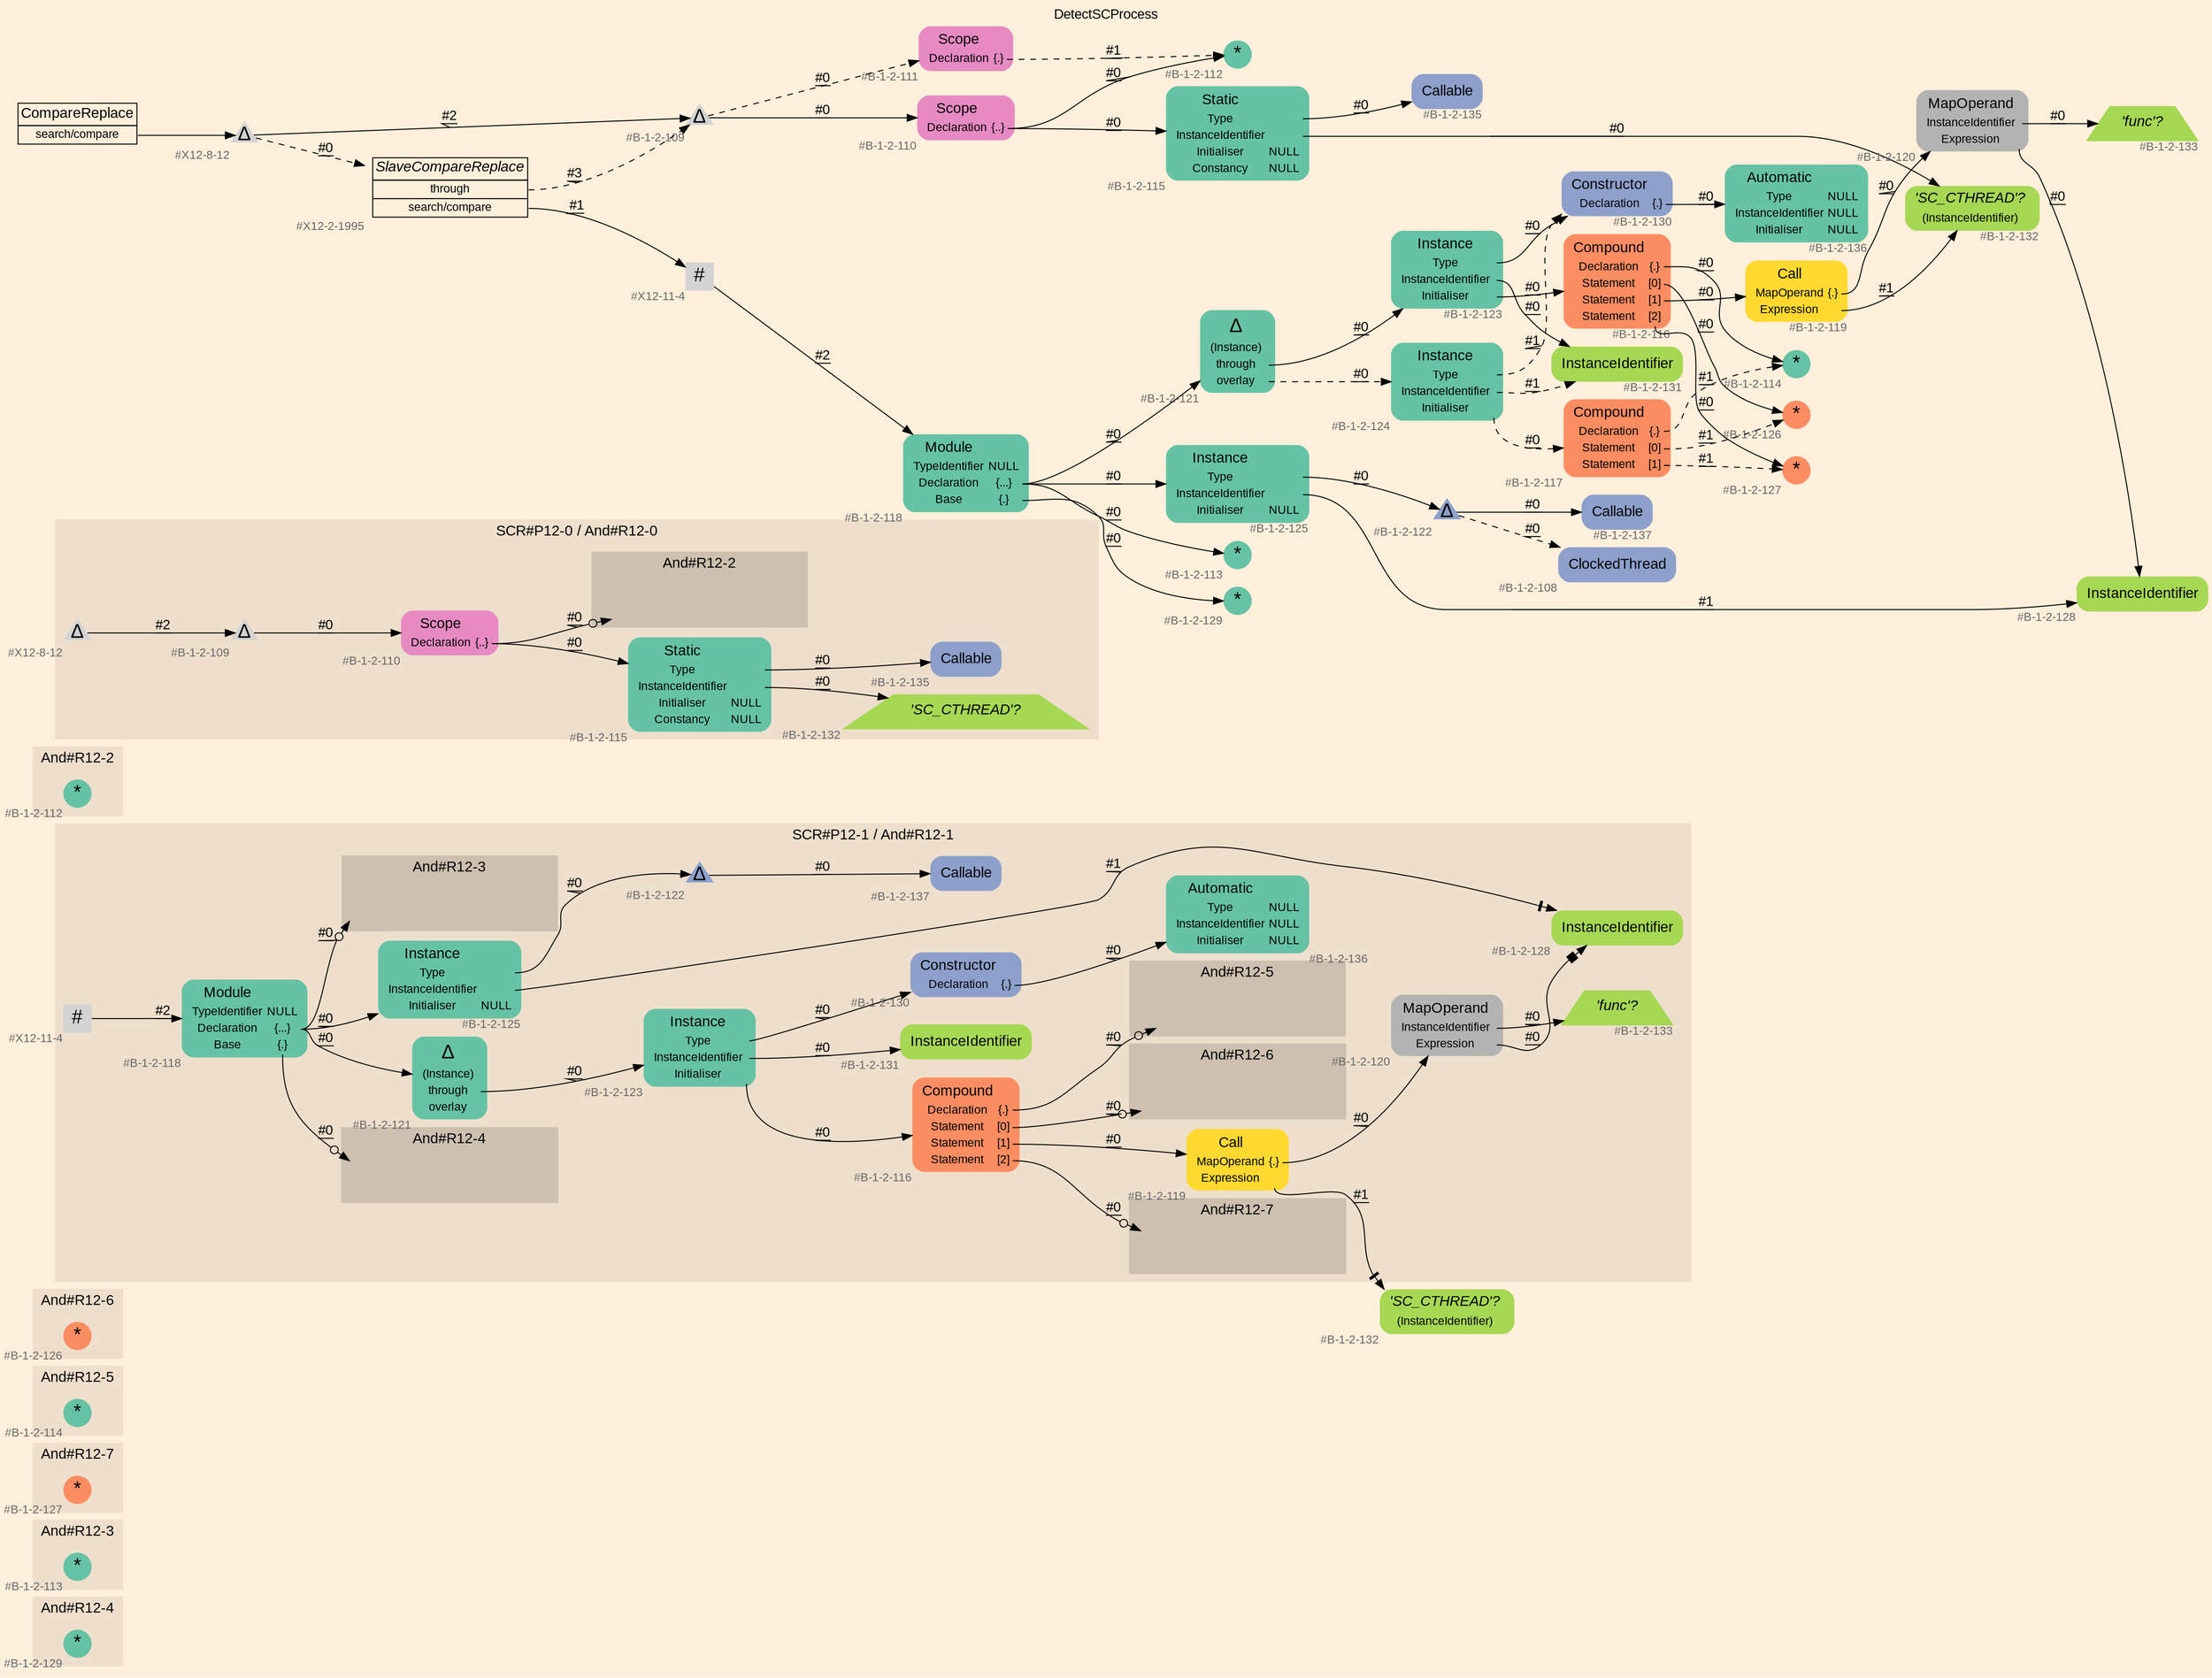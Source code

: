 digraph "DetectSCProcess" {
label = "DetectSCProcess"
labelloc = t
graph [
    rankdir = "LR"
    ranksep = 0.3
    bgcolor = antiquewhite1
    color = black
    fontcolor = black
    fontname = "Arial"
];
node [
    fontname = "Arial"
];
edge [
    fontname = "Arial"
];

// -------------------- figure And#R12-4 --------------------
// -------- region And#R12-4 ----------
subgraph "clusterAnd#R12-4" {
    label = "And#R12-4"
    style = "filled"
    color = antiquewhite2
    fontsize = "15"
    // -------- block And#R12-4/#B-1-2-129 ----------
    "And#R12-4/#B-1-2-129" [
        fillcolor = "/set28/1"
        xlabel = "#B-1-2-129"
        fontsize = "12"
        fontcolor = grey40
        shape = "circle"
        label = <<FONT COLOR="black" POINT-SIZE="20">*</FONT>>
        style = "filled"
        penwidth = 0.0
        fixedsize = true
        width = 0.4
        height = 0.4
    ];
    
}


// -------------------- figure And#R12-3 --------------------
// -------- region And#R12-3 ----------
subgraph "clusterAnd#R12-3" {
    label = "And#R12-3"
    style = "filled"
    color = antiquewhite2
    fontsize = "15"
    // -------- block And#R12-3/#B-1-2-113 ----------
    "And#R12-3/#B-1-2-113" [
        fillcolor = "/set28/1"
        xlabel = "#B-1-2-113"
        fontsize = "12"
        fontcolor = grey40
        shape = "circle"
        label = <<FONT COLOR="black" POINT-SIZE="20">*</FONT>>
        style = "filled"
        penwidth = 0.0
        fixedsize = true
        width = 0.4
        height = 0.4
    ];
    
}


// -------------------- figure And#R12-7 --------------------
// -------- region And#R12-7 ----------
subgraph "clusterAnd#R12-7" {
    label = "And#R12-7"
    style = "filled"
    color = antiquewhite2
    fontsize = "15"
    // -------- block And#R12-7/#B-1-2-127 ----------
    "And#R12-7/#B-1-2-127" [
        fillcolor = "/set28/2"
        xlabel = "#B-1-2-127"
        fontsize = "12"
        fontcolor = grey40
        shape = "circle"
        label = <<FONT COLOR="black" POINT-SIZE="20">*</FONT>>
        style = "filled"
        penwidth = 0.0
        fixedsize = true
        width = 0.4
        height = 0.4
    ];
    
}


// -------------------- figure And#R12-5 --------------------
// -------- region And#R12-5 ----------
subgraph "clusterAnd#R12-5" {
    label = "And#R12-5"
    style = "filled"
    color = antiquewhite2
    fontsize = "15"
    // -------- block And#R12-5/#B-1-2-114 ----------
    "And#R12-5/#B-1-2-114" [
        fillcolor = "/set28/1"
        xlabel = "#B-1-2-114"
        fontsize = "12"
        fontcolor = grey40
        shape = "circle"
        label = <<FONT COLOR="black" POINT-SIZE="20">*</FONT>>
        style = "filled"
        penwidth = 0.0
        fixedsize = true
        width = 0.4
        height = 0.4
    ];
    
}


// -------------------- figure And#R12-6 --------------------
// -------- region And#R12-6 ----------
subgraph "clusterAnd#R12-6" {
    label = "And#R12-6"
    style = "filled"
    color = antiquewhite2
    fontsize = "15"
    // -------- block And#R12-6/#B-1-2-126 ----------
    "And#R12-6/#B-1-2-126" [
        fillcolor = "/set28/2"
        xlabel = "#B-1-2-126"
        fontsize = "12"
        fontcolor = grey40
        shape = "circle"
        label = <<FONT COLOR="black" POINT-SIZE="20">*</FONT>>
        style = "filled"
        penwidth = 0.0
        fixedsize = true
        width = 0.4
        height = 0.4
    ];
    
}


// -------------------- figure And#R12-1 --------------------
// -------- region And#R12-1 ----------
subgraph "clusterAnd#R12-1" {
    label = "SCR#P12-1 / And#R12-1"
    style = "filled"
    color = antiquewhite2
    fontsize = "15"
    // -------- block And#R12-1/#B-1-2-121 ----------
    "And#R12-1/#B-1-2-121" [
        fillcolor = "/set28/1"
        xlabel = "#B-1-2-121"
        fontsize = "12"
        fontcolor = grey40
        shape = "plaintext"
        label = <<TABLE BORDER="0" CELLBORDER="0" CELLSPACING="0">
         <TR><TD><FONT COLOR="black" POINT-SIZE="20">Δ</FONT></TD></TR>
         <TR><TD><FONT COLOR="black" POINT-SIZE="12">(Instance)</FONT></TD><TD PORT="port0"></TD></TR>
         <TR><TD><FONT COLOR="black" POINT-SIZE="12">through</FONT></TD><TD PORT="port1"></TD></TR>
         <TR><TD><FONT COLOR="black" POINT-SIZE="12">overlay</FONT></TD><TD PORT="port2"></TD></TR>
        </TABLE>>
        style = "rounded,filled"
    ];
    
    // -------- block And#R12-1/#B-1-2-123 ----------
    "And#R12-1/#B-1-2-123" [
        fillcolor = "/set28/1"
        xlabel = "#B-1-2-123"
        fontsize = "12"
        fontcolor = grey40
        shape = "plaintext"
        label = <<TABLE BORDER="0" CELLBORDER="0" CELLSPACING="0">
         <TR><TD><FONT COLOR="black" POINT-SIZE="15">Instance</FONT></TD></TR>
         <TR><TD><FONT COLOR="black" POINT-SIZE="12">Type</FONT></TD><TD PORT="port0"></TD></TR>
         <TR><TD><FONT COLOR="black" POINT-SIZE="12">InstanceIdentifier</FONT></TD><TD PORT="port1"></TD></TR>
         <TR><TD><FONT COLOR="black" POINT-SIZE="12">Initialiser</FONT></TD><TD PORT="port2"></TD></TR>
        </TABLE>>
        style = "rounded,filled"
    ];
    
    // -------- block And#R12-1/#B-1-2-116 ----------
    "And#R12-1/#B-1-2-116" [
        fillcolor = "/set28/2"
        xlabel = "#B-1-2-116"
        fontsize = "12"
        fontcolor = grey40
        shape = "plaintext"
        label = <<TABLE BORDER="0" CELLBORDER="0" CELLSPACING="0">
         <TR><TD><FONT COLOR="black" POINT-SIZE="15">Compound</FONT></TD></TR>
         <TR><TD><FONT COLOR="black" POINT-SIZE="12">Declaration</FONT></TD><TD PORT="port0"><FONT COLOR="black" POINT-SIZE="12">{.}</FONT></TD></TR>
         <TR><TD><FONT COLOR="black" POINT-SIZE="12">Statement</FONT></TD><TD PORT="port1"><FONT COLOR="black" POINT-SIZE="12">[0]</FONT></TD></TR>
         <TR><TD><FONT COLOR="black" POINT-SIZE="12">Statement</FONT></TD><TD PORT="port2"><FONT COLOR="black" POINT-SIZE="12">[1]</FONT></TD></TR>
         <TR><TD><FONT COLOR="black" POINT-SIZE="12">Statement</FONT></TD><TD PORT="port3"><FONT COLOR="black" POINT-SIZE="12">[2]</FONT></TD></TR>
        </TABLE>>
        style = "rounded,filled"
    ];
    
    // -------- block And#R12-1/#B-1-2-130 ----------
    "And#R12-1/#B-1-2-130" [
        fillcolor = "/set28/3"
        xlabel = "#B-1-2-130"
        fontsize = "12"
        fontcolor = grey40
        shape = "plaintext"
        label = <<TABLE BORDER="0" CELLBORDER="0" CELLSPACING="0">
         <TR><TD><FONT COLOR="black" POINT-SIZE="15">Constructor</FONT></TD></TR>
         <TR><TD><FONT COLOR="black" POINT-SIZE="12">Declaration</FONT></TD><TD PORT="port0"><FONT COLOR="black" POINT-SIZE="12">{.}</FONT></TD></TR>
        </TABLE>>
        style = "rounded,filled"
    ];
    
    // -------- block And#R12-1/#B-1-2-131 ----------
    "And#R12-1/#B-1-2-131" [
        fillcolor = "/set28/5"
        xlabel = "#B-1-2-131"
        fontsize = "12"
        fontcolor = grey40
        shape = "plaintext"
        label = <<TABLE BORDER="0" CELLBORDER="0" CELLSPACING="0">
         <TR><TD><FONT COLOR="black" POINT-SIZE="15">InstanceIdentifier</FONT></TD></TR>
        </TABLE>>
        style = "rounded,filled"
    ];
    
    // -------- block And#R12-1/#B-1-2-133 ----------
    "And#R12-1/#B-1-2-133" [
        fillcolor = "/set28/5"
        xlabel = "#B-1-2-133"
        fontsize = "12"
        fontcolor = grey40
        shape = "trapezium"
        label = <<FONT COLOR="black" POINT-SIZE="15"><I>'func'?</I></FONT>>
        style = "filled"
        penwidth = 0.0
    ];
    
    // -------- block And#R12-1/#B-1-2-119 ----------
    "And#R12-1/#B-1-2-119" [
        fillcolor = "/set28/6"
        xlabel = "#B-1-2-119"
        fontsize = "12"
        fontcolor = grey40
        shape = "plaintext"
        label = <<TABLE BORDER="0" CELLBORDER="0" CELLSPACING="0">
         <TR><TD><FONT COLOR="black" POINT-SIZE="15">Call</FONT></TD></TR>
         <TR><TD><FONT COLOR="black" POINT-SIZE="12">MapOperand</FONT></TD><TD PORT="port0"><FONT COLOR="black" POINT-SIZE="12">{.}</FONT></TD></TR>
         <TR><TD><FONT COLOR="black" POINT-SIZE="12">Expression</FONT></TD><TD PORT="port1"></TD></TR>
        </TABLE>>
        style = "rounded,filled"
    ];
    
    // -------- block And#R12-1/#B-1-2-137 ----------
    "And#R12-1/#B-1-2-137" [
        fillcolor = "/set28/3"
        xlabel = "#B-1-2-137"
        fontsize = "12"
        fontcolor = grey40
        shape = "plaintext"
        label = <<TABLE BORDER="0" CELLBORDER="0" CELLSPACING="0">
         <TR><TD><FONT COLOR="black" POINT-SIZE="15">Callable</FONT></TD></TR>
        </TABLE>>
        style = "rounded,filled"
    ];
    
    // -------- block And#R12-1/#B-1-2-125 ----------
    "And#R12-1/#B-1-2-125" [
        fillcolor = "/set28/1"
        xlabel = "#B-1-2-125"
        fontsize = "12"
        fontcolor = grey40
        shape = "plaintext"
        label = <<TABLE BORDER="0" CELLBORDER="0" CELLSPACING="0">
         <TR><TD><FONT COLOR="black" POINT-SIZE="15">Instance</FONT></TD></TR>
         <TR><TD><FONT COLOR="black" POINT-SIZE="12">Type</FONT></TD><TD PORT="port0"></TD></TR>
         <TR><TD><FONT COLOR="black" POINT-SIZE="12">InstanceIdentifier</FONT></TD><TD PORT="port1"></TD></TR>
         <TR><TD><FONT COLOR="black" POINT-SIZE="12">Initialiser</FONT></TD><TD PORT="port2"><FONT COLOR="black" POINT-SIZE="12">NULL</FONT></TD></TR>
        </TABLE>>
        style = "rounded,filled"
    ];
    
    // -------- block And#R12-1/#X12-11-4 ----------
    "And#R12-1/#X12-11-4" [
        xlabel = "#X12-11-4"
        fontsize = "12"
        fontcolor = grey40
        shape = "square"
        label = <<FONT COLOR="black" POINT-SIZE="20">#</FONT>>
        style = "filled"
        penwidth = 0.0
        fixedsize = true
        width = 0.4
        height = 0.4
    ];
    
    // -------- block And#R12-1/#B-1-2-128 ----------
    "And#R12-1/#B-1-2-128" [
        fillcolor = "/set28/5"
        xlabel = "#B-1-2-128"
        fontsize = "12"
        fontcolor = grey40
        shape = "plaintext"
        label = <<TABLE BORDER="0" CELLBORDER="0" CELLSPACING="0">
         <TR><TD><FONT COLOR="black" POINT-SIZE="15">InstanceIdentifier</FONT></TD></TR>
        </TABLE>>
        style = "rounded,filled"
    ];
    
    // -------- block And#R12-1/#B-1-2-118 ----------
    "And#R12-1/#B-1-2-118" [
        fillcolor = "/set28/1"
        xlabel = "#B-1-2-118"
        fontsize = "12"
        fontcolor = grey40
        shape = "plaintext"
        label = <<TABLE BORDER="0" CELLBORDER="0" CELLSPACING="0">
         <TR><TD><FONT COLOR="black" POINT-SIZE="15">Module</FONT></TD></TR>
         <TR><TD><FONT COLOR="black" POINT-SIZE="12">TypeIdentifier</FONT></TD><TD PORT="port0"><FONT COLOR="black" POINT-SIZE="12">NULL</FONT></TD></TR>
         <TR><TD><FONT COLOR="black" POINT-SIZE="12">Declaration</FONT></TD><TD PORT="port1"><FONT COLOR="black" POINT-SIZE="12">{...}</FONT></TD></TR>
         <TR><TD><FONT COLOR="black" POINT-SIZE="12">Base</FONT></TD><TD PORT="port2"><FONT COLOR="black" POINT-SIZE="12">{.}</FONT></TD></TR>
        </TABLE>>
        style = "rounded,filled"
    ];
    
    // -------- block And#R12-1/#B-1-2-122 ----------
    "And#R12-1/#B-1-2-122" [
        fillcolor = "/set28/3"
        xlabel = "#B-1-2-122"
        fontsize = "12"
        fontcolor = grey40
        shape = "triangle"
        label = <<FONT COLOR="black" POINT-SIZE="20">Δ</FONT>>
        style = "filled"
        penwidth = 0.0
        fixedsize = true
        width = 0.4
        height = 0.4
    ];
    
    // -------- block And#R12-1/#B-1-2-120 ----------
    "And#R12-1/#B-1-2-120" [
        fillcolor = "/set28/8"
        xlabel = "#B-1-2-120"
        fontsize = "12"
        fontcolor = grey40
        shape = "plaintext"
        label = <<TABLE BORDER="0" CELLBORDER="0" CELLSPACING="0">
         <TR><TD><FONT COLOR="black" POINT-SIZE="15">MapOperand</FONT></TD></TR>
         <TR><TD><FONT COLOR="black" POINT-SIZE="12">InstanceIdentifier</FONT></TD><TD PORT="port0"></TD></TR>
         <TR><TD><FONT COLOR="black" POINT-SIZE="12">Expression</FONT></TD><TD PORT="port1"></TD></TR>
        </TABLE>>
        style = "rounded,filled"
    ];
    
    // -------- block And#R12-1/#B-1-2-136 ----------
    "And#R12-1/#B-1-2-136" [
        fillcolor = "/set28/1"
        xlabel = "#B-1-2-136"
        fontsize = "12"
        fontcolor = grey40
        shape = "plaintext"
        label = <<TABLE BORDER="0" CELLBORDER="0" CELLSPACING="0">
         <TR><TD><FONT COLOR="black" POINT-SIZE="15">Automatic</FONT></TD></TR>
         <TR><TD><FONT COLOR="black" POINT-SIZE="12">Type</FONT></TD><TD PORT="port0"><FONT COLOR="black" POINT-SIZE="12">NULL</FONT></TD></TR>
         <TR><TD><FONT COLOR="black" POINT-SIZE="12">InstanceIdentifier</FONT></TD><TD PORT="port1"><FONT COLOR="black" POINT-SIZE="12">NULL</FONT></TD></TR>
         <TR><TD><FONT COLOR="black" POINT-SIZE="12">Initialiser</FONT></TD><TD PORT="port2"><FONT COLOR="black" POINT-SIZE="12">NULL</FONT></TD></TR>
        </TABLE>>
        style = "rounded,filled"
    ];
    
    // -------- region And#R12-1/And#R12-3 ----------
    subgraph "clusterAnd#R12-1/And#R12-3" {
        label = "And#R12-3"
        style = "filled"
        color = antiquewhite3
        fontsize = "15"
        // -------- block And#R12-1/And#R12-3/#B-1-2-113 ----------
        "And#R12-1/And#R12-3/#B-1-2-113" [
            fillcolor = "/set28/1"
            xlabel = "#B-1-2-113"
            fontsize = "12"
            fontcolor = grey40
            shape = "none"
            style = "invisible"
        ];
        
    }
    
    // -------- region And#R12-1/And#R12-4 ----------
    subgraph "clusterAnd#R12-1/And#R12-4" {
        label = "And#R12-4"
        style = "filled"
        color = antiquewhite3
        fontsize = "15"
        // -------- block And#R12-1/And#R12-4/#B-1-2-129 ----------
        "And#R12-1/And#R12-4/#B-1-2-129" [
            fillcolor = "/set28/1"
            xlabel = "#B-1-2-129"
            fontsize = "12"
            fontcolor = grey40
            shape = "none"
            style = "invisible"
        ];
        
    }
    
    // -------- region And#R12-1/And#R12-5 ----------
    subgraph "clusterAnd#R12-1/And#R12-5" {
        label = "And#R12-5"
        style = "filled"
        color = antiquewhite3
        fontsize = "15"
        // -------- block And#R12-1/And#R12-5/#B-1-2-114 ----------
        "And#R12-1/And#R12-5/#B-1-2-114" [
            fillcolor = "/set28/1"
            xlabel = "#B-1-2-114"
            fontsize = "12"
            fontcolor = grey40
            shape = "none"
            style = "invisible"
        ];
        
    }
    
    // -------- region And#R12-1/And#R12-6 ----------
    subgraph "clusterAnd#R12-1/And#R12-6" {
        label = "And#R12-6"
        style = "filled"
        color = antiquewhite3
        fontsize = "15"
        // -------- block And#R12-1/And#R12-6/#B-1-2-126 ----------
        "And#R12-1/And#R12-6/#B-1-2-126" [
            fillcolor = "/set28/2"
            xlabel = "#B-1-2-126"
            fontsize = "12"
            fontcolor = grey40
            shape = "none"
            style = "invisible"
        ];
        
    }
    
    // -------- region And#R12-1/And#R12-7 ----------
    subgraph "clusterAnd#R12-1/And#R12-7" {
        label = "And#R12-7"
        style = "filled"
        color = antiquewhite3
        fontsize = "15"
        // -------- block And#R12-1/And#R12-7/#B-1-2-127 ----------
        "And#R12-1/And#R12-7/#B-1-2-127" [
            fillcolor = "/set28/2"
            xlabel = "#B-1-2-127"
            fontsize = "12"
            fontcolor = grey40
            shape = "none"
            style = "invisible"
        ];
        
    }
    
}

// -------- block And#R12-1/#B-1-2-132 ----------
"And#R12-1/#B-1-2-132" [
    fillcolor = "/set28/5"
    xlabel = "#B-1-2-132"
    fontsize = "12"
    fontcolor = grey40
    shape = "plaintext"
    label = <<TABLE BORDER="0" CELLBORDER="0" CELLSPACING="0">
     <TR><TD><FONT COLOR="black" POINT-SIZE="15"><I>'SC_CTHREAD'?</I></FONT></TD></TR>
     <TR><TD><FONT COLOR="black" POINT-SIZE="12">(InstanceIdentifier)</FONT></TD><TD PORT="port0"></TD></TR>
    </TABLE>>
    style = "rounded,filled"
];

"And#R12-1/#B-1-2-121":port1 -> "And#R12-1/#B-1-2-123" [
    label = "#0"
    decorate = true
    color = black
    fontcolor = black
];

"And#R12-1/#B-1-2-123":port0 -> "And#R12-1/#B-1-2-130" [
    label = "#0"
    decorate = true
    color = black
    fontcolor = black
];

"And#R12-1/#B-1-2-123":port1 -> "And#R12-1/#B-1-2-131" [
    label = "#0"
    decorate = true
    color = black
    fontcolor = black
];

"And#R12-1/#B-1-2-123":port2 -> "And#R12-1/#B-1-2-116" [
    label = "#0"
    decorate = true
    color = black
    fontcolor = black
];

"And#R12-1/#B-1-2-116":port0 -> "And#R12-1/And#R12-5/#B-1-2-114" [
    arrowhead="normalnoneodot"
    label = "#0"
    decorate = true
    color = black
    fontcolor = black
];

"And#R12-1/#B-1-2-116":port1 -> "And#R12-1/And#R12-6/#B-1-2-126" [
    arrowhead="normalnoneodot"
    label = "#0"
    decorate = true
    color = black
    fontcolor = black
];

"And#R12-1/#B-1-2-116":port2 -> "And#R12-1/#B-1-2-119" [
    label = "#0"
    decorate = true
    color = black
    fontcolor = black
];

"And#R12-1/#B-1-2-116":port3 -> "And#R12-1/And#R12-7/#B-1-2-127" [
    arrowhead="normalnoneodot"
    label = "#0"
    decorate = true
    color = black
    fontcolor = black
];

"And#R12-1/#B-1-2-130":port0 -> "And#R12-1/#B-1-2-136" [
    label = "#0"
    decorate = true
    color = black
    fontcolor = black
];

"And#R12-1/#B-1-2-119":port0 -> "And#R12-1/#B-1-2-120" [
    label = "#0"
    decorate = true
    color = black
    fontcolor = black
];

"And#R12-1/#B-1-2-119":port1 -> "And#R12-1/#B-1-2-132" [
    arrowhead="normalnonetee"
    label = "#1"
    decorate = true
    color = black
    fontcolor = black
];

"And#R12-1/#B-1-2-125":port0 -> "And#R12-1/#B-1-2-122" [
    label = "#0"
    decorate = true
    color = black
    fontcolor = black
];

"And#R12-1/#B-1-2-125":port1 -> "And#R12-1/#B-1-2-128" [
    arrowhead="normalnonetee"
    label = "#1"
    decorate = true
    color = black
    fontcolor = black
];

"And#R12-1/#X12-11-4" -> "And#R12-1/#B-1-2-118" [
    label = "#2"
    decorate = true
    color = black
    fontcolor = black
];

"And#R12-1/#B-1-2-118":port1 -> "And#R12-1/#B-1-2-121" [
    label = "#0"
    decorate = true
    color = black
    fontcolor = black
];

"And#R12-1/#B-1-2-118":port1 -> "And#R12-1/#B-1-2-125" [
    label = "#0"
    decorate = true
    color = black
    fontcolor = black
];

"And#R12-1/#B-1-2-118":port1 -> "And#R12-1/And#R12-3/#B-1-2-113" [
    arrowhead="normalnoneodot"
    label = "#0"
    decorate = true
    color = black
    fontcolor = black
];

"And#R12-1/#B-1-2-118":port2 -> "And#R12-1/And#R12-4/#B-1-2-129" [
    arrowhead="normalnoneodot"
    label = "#0"
    decorate = true
    color = black
    fontcolor = black
];

"And#R12-1/#B-1-2-122" -> "And#R12-1/#B-1-2-137" [
    label = "#0"
    decorate = true
    color = black
    fontcolor = black
];

"And#R12-1/#B-1-2-120":port0 -> "And#R12-1/#B-1-2-133" [
    label = "#0"
    decorate = true
    color = black
    fontcolor = black
];

"And#R12-1/#B-1-2-120":port1 -> "And#R12-1/#B-1-2-128" [
    arrowhead="normalnonebox"
    label = "#0"
    decorate = true
    color = black
    fontcolor = black
];


// -------------------- figure And#R12-2 --------------------
// -------- region And#R12-2 ----------
subgraph "clusterAnd#R12-2" {
    label = "And#R12-2"
    style = "filled"
    color = antiquewhite2
    fontsize = "15"
    // -------- block And#R12-2/#B-1-2-112 ----------
    "And#R12-2/#B-1-2-112" [
        fillcolor = "/set28/1"
        xlabel = "#B-1-2-112"
        fontsize = "12"
        fontcolor = grey40
        shape = "circle"
        label = <<FONT COLOR="black" POINT-SIZE="20">*</FONT>>
        style = "filled"
        penwidth = 0.0
        fixedsize = true
        width = 0.4
        height = 0.4
    ];
    
}


// -------------------- figure And#R12-0 --------------------
// -------- region And#R12-0 ----------
subgraph "clusterAnd#R12-0" {
    label = "SCR#P12-0 / And#R12-0"
    style = "filled"
    color = antiquewhite2
    fontsize = "15"
    // -------- block And#R12-0/#B-1-2-109 ----------
    "And#R12-0/#B-1-2-109" [
        xlabel = "#B-1-2-109"
        fontsize = "12"
        fontcolor = grey40
        shape = "triangle"
        label = <<FONT COLOR="black" POINT-SIZE="20">Δ</FONT>>
        style = "filled"
        penwidth = 0.0
        fixedsize = true
        width = 0.4
        height = 0.4
    ];
    
    // -------- block And#R12-0/#B-1-2-132 ----------
    "And#R12-0/#B-1-2-132" [
        fillcolor = "/set28/5"
        xlabel = "#B-1-2-132"
        fontsize = "12"
        fontcolor = grey40
        shape = "trapezium"
        label = <<FONT COLOR="black" POINT-SIZE="15"><I>'SC_CTHREAD'?</I></FONT>>
        style = "filled"
        penwidth = 0.0
    ];
    
    // -------- block And#R12-0/#B-1-2-115 ----------
    "And#R12-0/#B-1-2-115" [
        fillcolor = "/set28/1"
        xlabel = "#B-1-2-115"
        fontsize = "12"
        fontcolor = grey40
        shape = "plaintext"
        label = <<TABLE BORDER="0" CELLBORDER="0" CELLSPACING="0">
         <TR><TD><FONT COLOR="black" POINT-SIZE="15">Static</FONT></TD></TR>
         <TR><TD><FONT COLOR="black" POINT-SIZE="12">Type</FONT></TD><TD PORT="port0"></TD></TR>
         <TR><TD><FONT COLOR="black" POINT-SIZE="12">InstanceIdentifier</FONT></TD><TD PORT="port1"></TD></TR>
         <TR><TD><FONT COLOR="black" POINT-SIZE="12">Initialiser</FONT></TD><TD PORT="port2"><FONT COLOR="black" POINT-SIZE="12">NULL</FONT></TD></TR>
         <TR><TD><FONT COLOR="black" POINT-SIZE="12">Constancy</FONT></TD><TD PORT="port3"><FONT COLOR="black" POINT-SIZE="12">NULL</FONT></TD></TR>
        </TABLE>>
        style = "rounded,filled"
    ];
    
    // -------- block And#R12-0/#B-1-2-135 ----------
    "And#R12-0/#B-1-2-135" [
        fillcolor = "/set28/3"
        xlabel = "#B-1-2-135"
        fontsize = "12"
        fontcolor = grey40
        shape = "plaintext"
        label = <<TABLE BORDER="0" CELLBORDER="0" CELLSPACING="0">
         <TR><TD><FONT COLOR="black" POINT-SIZE="15">Callable</FONT></TD></TR>
        </TABLE>>
        style = "rounded,filled"
    ];
    
    // -------- block And#R12-0/#B-1-2-110 ----------
    "And#R12-0/#B-1-2-110" [
        fillcolor = "/set28/4"
        xlabel = "#B-1-2-110"
        fontsize = "12"
        fontcolor = grey40
        shape = "plaintext"
        label = <<TABLE BORDER="0" CELLBORDER="0" CELLSPACING="0">
         <TR><TD><FONT COLOR="black" POINT-SIZE="15">Scope</FONT></TD></TR>
         <TR><TD><FONT COLOR="black" POINT-SIZE="12">Declaration</FONT></TD><TD PORT="port0"><FONT COLOR="black" POINT-SIZE="12">{..}</FONT></TD></TR>
        </TABLE>>
        style = "rounded,filled"
    ];
    
    // -------- block And#R12-0/#X12-8-12 ----------
    "And#R12-0/#X12-8-12" [
        xlabel = "#X12-8-12"
        fontsize = "12"
        fontcolor = grey40
        shape = "triangle"
        label = <<FONT COLOR="black" POINT-SIZE="20">Δ</FONT>>
        style = "filled"
        penwidth = 0.0
        fixedsize = true
        width = 0.4
        height = 0.4
    ];
    
    // -------- region And#R12-0/And#R12-2 ----------
    subgraph "clusterAnd#R12-0/And#R12-2" {
        label = "And#R12-2"
        style = "filled"
        color = antiquewhite3
        fontsize = "15"
        // -------- block And#R12-0/And#R12-2/#B-1-2-112 ----------
        "And#R12-0/And#R12-2/#B-1-2-112" [
            fillcolor = "/set28/1"
            xlabel = "#B-1-2-112"
            fontsize = "12"
            fontcolor = grey40
            shape = "none"
            style = "invisible"
        ];
        
    }
    
}

"And#R12-0/#B-1-2-109" -> "And#R12-0/#B-1-2-110" [
    label = "#0"
    decorate = true
    color = black
    fontcolor = black
];

"And#R12-0/#B-1-2-115":port0 -> "And#R12-0/#B-1-2-135" [
    label = "#0"
    decorate = true
    color = black
    fontcolor = black
];

"And#R12-0/#B-1-2-115":port1 -> "And#R12-0/#B-1-2-132" [
    label = "#0"
    decorate = true
    color = black
    fontcolor = black
];

"And#R12-0/#B-1-2-110":port0 -> "And#R12-0/And#R12-2/#B-1-2-112" [
    arrowhead="normalnoneodot"
    label = "#0"
    decorate = true
    color = black
    fontcolor = black
];

"And#R12-0/#B-1-2-110":port0 -> "And#R12-0/#B-1-2-115" [
    label = "#0"
    decorate = true
    color = black
    fontcolor = black
];

"And#R12-0/#X12-8-12" -> "And#R12-0/#B-1-2-109" [
    label = "#2"
    decorate = true
    color = black
    fontcolor = black
];


// -------------------- transformation figure --------------------
// -------- block CR#X12-10-12 ----------
"CR#X12-10-12" [
    fillcolor = antiquewhite1
    fontsize = "12"
    fontcolor = grey40
    shape = "plaintext"
    label = <<TABLE BORDER="0" CELLBORDER="1" CELLSPACING="0">
     <TR><TD><FONT COLOR="black" POINT-SIZE="15">CompareReplace</FONT></TD></TR>
     <TR><TD PORT="port0"><FONT COLOR="black" POINT-SIZE="12">search/compare</FONT></TD></TR>
    </TABLE>>
    style = "filled"
    color = black
];

// -------- block #X12-8-12 ----------
"#X12-8-12" [
    xlabel = "#X12-8-12"
    fontsize = "12"
    fontcolor = grey40
    shape = "triangle"
    label = <<FONT COLOR="black" POINT-SIZE="20">Δ</FONT>>
    style = "filled"
    penwidth = 0.0
    fixedsize = true
    width = 0.4
    height = 0.4
];

// -------- block #B-1-2-109 ----------
"#B-1-2-109" [
    xlabel = "#B-1-2-109"
    fontsize = "12"
    fontcolor = grey40
    shape = "triangle"
    label = <<FONT COLOR="black" POINT-SIZE="20">Δ</FONT>>
    style = "filled"
    penwidth = 0.0
    fixedsize = true
    width = 0.4
    height = 0.4
];

// -------- block #B-1-2-110 ----------
"#B-1-2-110" [
    fillcolor = "/set28/4"
    xlabel = "#B-1-2-110"
    fontsize = "12"
    fontcolor = grey40
    shape = "plaintext"
    label = <<TABLE BORDER="0" CELLBORDER="0" CELLSPACING="0">
     <TR><TD><FONT COLOR="black" POINT-SIZE="15">Scope</FONT></TD></TR>
     <TR><TD><FONT COLOR="black" POINT-SIZE="12">Declaration</FONT></TD><TD PORT="port0"><FONT COLOR="black" POINT-SIZE="12">{..}</FONT></TD></TR>
    </TABLE>>
    style = "rounded,filled"
];

// -------- block #B-1-2-112 ----------
"#B-1-2-112" [
    fillcolor = "/set28/1"
    xlabel = "#B-1-2-112"
    fontsize = "12"
    fontcolor = grey40
    shape = "circle"
    label = <<FONT COLOR="black" POINT-SIZE="20">*</FONT>>
    style = "filled"
    penwidth = 0.0
    fixedsize = true
    width = 0.4
    height = 0.4
];

// -------- block #B-1-2-115 ----------
"#B-1-2-115" [
    fillcolor = "/set28/1"
    xlabel = "#B-1-2-115"
    fontsize = "12"
    fontcolor = grey40
    shape = "plaintext"
    label = <<TABLE BORDER="0" CELLBORDER="0" CELLSPACING="0">
     <TR><TD><FONT COLOR="black" POINT-SIZE="15">Static</FONT></TD></TR>
     <TR><TD><FONT COLOR="black" POINT-SIZE="12">Type</FONT></TD><TD PORT="port0"></TD></TR>
     <TR><TD><FONT COLOR="black" POINT-SIZE="12">InstanceIdentifier</FONT></TD><TD PORT="port1"></TD></TR>
     <TR><TD><FONT COLOR="black" POINT-SIZE="12">Initialiser</FONT></TD><TD PORT="port2"><FONT COLOR="black" POINT-SIZE="12">NULL</FONT></TD></TR>
     <TR><TD><FONT COLOR="black" POINT-SIZE="12">Constancy</FONT></TD><TD PORT="port3"><FONT COLOR="black" POINT-SIZE="12">NULL</FONT></TD></TR>
    </TABLE>>
    style = "rounded,filled"
];

// -------- block #B-1-2-135 ----------
"#B-1-2-135" [
    fillcolor = "/set28/3"
    xlabel = "#B-1-2-135"
    fontsize = "12"
    fontcolor = grey40
    shape = "plaintext"
    label = <<TABLE BORDER="0" CELLBORDER="0" CELLSPACING="0">
     <TR><TD><FONT COLOR="black" POINT-SIZE="15">Callable</FONT></TD></TR>
    </TABLE>>
    style = "rounded,filled"
];

// -------- block #B-1-2-132 ----------
"#B-1-2-132" [
    fillcolor = "/set28/5"
    xlabel = "#B-1-2-132"
    fontsize = "12"
    fontcolor = grey40
    shape = "plaintext"
    label = <<TABLE BORDER="0" CELLBORDER="0" CELLSPACING="0">
     <TR><TD><FONT COLOR="black" POINT-SIZE="15"><I>'SC_CTHREAD'?</I></FONT></TD></TR>
     <TR><TD><FONT COLOR="black" POINT-SIZE="12">(InstanceIdentifier)</FONT></TD><TD PORT="port0"></TD></TR>
    </TABLE>>
    style = "rounded,filled"
];

// -------- block #B-1-2-111 ----------
"#B-1-2-111" [
    fillcolor = "/set28/4"
    xlabel = "#B-1-2-111"
    fontsize = "12"
    fontcolor = grey40
    shape = "plaintext"
    label = <<TABLE BORDER="0" CELLBORDER="0" CELLSPACING="0">
     <TR><TD><FONT COLOR="black" POINT-SIZE="15">Scope</FONT></TD></TR>
     <TR><TD><FONT COLOR="black" POINT-SIZE="12">Declaration</FONT></TD><TD PORT="port0"><FONT COLOR="black" POINT-SIZE="12">{.}</FONT></TD></TR>
    </TABLE>>
    style = "rounded,filled"
];

// -------- block #X12-2-1995 ----------
"#X12-2-1995" [
    fillcolor = antiquewhite1
    xlabel = "#X12-2-1995"
    fontsize = "12"
    fontcolor = grey40
    shape = "plaintext"
    label = <<TABLE BORDER="0" CELLBORDER="1" CELLSPACING="0">
     <TR><TD><FONT COLOR="black" POINT-SIZE="15"><I>SlaveCompareReplace</I></FONT></TD></TR>
     <TR><TD PORT="port0"><FONT COLOR="black" POINT-SIZE="12">through</FONT></TD></TR>
     <TR><TD PORT="port1"><FONT COLOR="black" POINT-SIZE="12">search/compare</FONT></TD></TR>
    </TABLE>>
    style = "filled"
    color = black
];

// -------- block #X12-11-4 ----------
"#X12-11-4" [
    xlabel = "#X12-11-4"
    fontsize = "12"
    fontcolor = grey40
    shape = "square"
    label = <<FONT COLOR="black" POINT-SIZE="20">#</FONT>>
    style = "filled"
    penwidth = 0.0
    fixedsize = true
    width = 0.4
    height = 0.4
];

// -------- block #B-1-2-118 ----------
"#B-1-2-118" [
    fillcolor = "/set28/1"
    xlabel = "#B-1-2-118"
    fontsize = "12"
    fontcolor = grey40
    shape = "plaintext"
    label = <<TABLE BORDER="0" CELLBORDER="0" CELLSPACING="0">
     <TR><TD><FONT COLOR="black" POINT-SIZE="15">Module</FONT></TD></TR>
     <TR><TD><FONT COLOR="black" POINT-SIZE="12">TypeIdentifier</FONT></TD><TD PORT="port0"><FONT COLOR="black" POINT-SIZE="12">NULL</FONT></TD></TR>
     <TR><TD><FONT COLOR="black" POINT-SIZE="12">Declaration</FONT></TD><TD PORT="port1"><FONT COLOR="black" POINT-SIZE="12">{...}</FONT></TD></TR>
     <TR><TD><FONT COLOR="black" POINT-SIZE="12">Base</FONT></TD><TD PORT="port2"><FONT COLOR="black" POINT-SIZE="12">{.}</FONT></TD></TR>
    </TABLE>>
    style = "rounded,filled"
];

// -------- block #B-1-2-121 ----------
"#B-1-2-121" [
    fillcolor = "/set28/1"
    xlabel = "#B-1-2-121"
    fontsize = "12"
    fontcolor = grey40
    shape = "plaintext"
    label = <<TABLE BORDER="0" CELLBORDER="0" CELLSPACING="0">
     <TR><TD><FONT COLOR="black" POINT-SIZE="20">Δ</FONT></TD></TR>
     <TR><TD><FONT COLOR="black" POINT-SIZE="12">(Instance)</FONT></TD><TD PORT="port0"></TD></TR>
     <TR><TD><FONT COLOR="black" POINT-SIZE="12">through</FONT></TD><TD PORT="port1"></TD></TR>
     <TR><TD><FONT COLOR="black" POINT-SIZE="12">overlay</FONT></TD><TD PORT="port2"></TD></TR>
    </TABLE>>
    style = "rounded,filled"
];

// -------- block #B-1-2-123 ----------
"#B-1-2-123" [
    fillcolor = "/set28/1"
    xlabel = "#B-1-2-123"
    fontsize = "12"
    fontcolor = grey40
    shape = "plaintext"
    label = <<TABLE BORDER="0" CELLBORDER="0" CELLSPACING="0">
     <TR><TD><FONT COLOR="black" POINT-SIZE="15">Instance</FONT></TD></TR>
     <TR><TD><FONT COLOR="black" POINT-SIZE="12">Type</FONT></TD><TD PORT="port0"></TD></TR>
     <TR><TD><FONT COLOR="black" POINT-SIZE="12">InstanceIdentifier</FONT></TD><TD PORT="port1"></TD></TR>
     <TR><TD><FONT COLOR="black" POINT-SIZE="12">Initialiser</FONT></TD><TD PORT="port2"></TD></TR>
    </TABLE>>
    style = "rounded,filled"
];

// -------- block #B-1-2-130 ----------
"#B-1-2-130" [
    fillcolor = "/set28/3"
    xlabel = "#B-1-2-130"
    fontsize = "12"
    fontcolor = grey40
    shape = "plaintext"
    label = <<TABLE BORDER="0" CELLBORDER="0" CELLSPACING="0">
     <TR><TD><FONT COLOR="black" POINT-SIZE="15">Constructor</FONT></TD></TR>
     <TR><TD><FONT COLOR="black" POINT-SIZE="12">Declaration</FONT></TD><TD PORT="port0"><FONT COLOR="black" POINT-SIZE="12">{.}</FONT></TD></TR>
    </TABLE>>
    style = "rounded,filled"
];

// -------- block #B-1-2-136 ----------
"#B-1-2-136" [
    fillcolor = "/set28/1"
    xlabel = "#B-1-2-136"
    fontsize = "12"
    fontcolor = grey40
    shape = "plaintext"
    label = <<TABLE BORDER="0" CELLBORDER="0" CELLSPACING="0">
     <TR><TD><FONT COLOR="black" POINT-SIZE="15">Automatic</FONT></TD></TR>
     <TR><TD><FONT COLOR="black" POINT-SIZE="12">Type</FONT></TD><TD PORT="port0"><FONT COLOR="black" POINT-SIZE="12">NULL</FONT></TD></TR>
     <TR><TD><FONT COLOR="black" POINT-SIZE="12">InstanceIdentifier</FONT></TD><TD PORT="port1"><FONT COLOR="black" POINT-SIZE="12">NULL</FONT></TD></TR>
     <TR><TD><FONT COLOR="black" POINT-SIZE="12">Initialiser</FONT></TD><TD PORT="port2"><FONT COLOR="black" POINT-SIZE="12">NULL</FONT></TD></TR>
    </TABLE>>
    style = "rounded,filled"
];

// -------- block #B-1-2-131 ----------
"#B-1-2-131" [
    fillcolor = "/set28/5"
    xlabel = "#B-1-2-131"
    fontsize = "12"
    fontcolor = grey40
    shape = "plaintext"
    label = <<TABLE BORDER="0" CELLBORDER="0" CELLSPACING="0">
     <TR><TD><FONT COLOR="black" POINT-SIZE="15">InstanceIdentifier</FONT></TD></TR>
    </TABLE>>
    style = "rounded,filled"
];

// -------- block #B-1-2-116 ----------
"#B-1-2-116" [
    fillcolor = "/set28/2"
    xlabel = "#B-1-2-116"
    fontsize = "12"
    fontcolor = grey40
    shape = "plaintext"
    label = <<TABLE BORDER="0" CELLBORDER="0" CELLSPACING="0">
     <TR><TD><FONT COLOR="black" POINT-SIZE="15">Compound</FONT></TD></TR>
     <TR><TD><FONT COLOR="black" POINT-SIZE="12">Declaration</FONT></TD><TD PORT="port0"><FONT COLOR="black" POINT-SIZE="12">{.}</FONT></TD></TR>
     <TR><TD><FONT COLOR="black" POINT-SIZE="12">Statement</FONT></TD><TD PORT="port1"><FONT COLOR="black" POINT-SIZE="12">[0]</FONT></TD></TR>
     <TR><TD><FONT COLOR="black" POINT-SIZE="12">Statement</FONT></TD><TD PORT="port2"><FONT COLOR="black" POINT-SIZE="12">[1]</FONT></TD></TR>
     <TR><TD><FONT COLOR="black" POINT-SIZE="12">Statement</FONT></TD><TD PORT="port3"><FONT COLOR="black" POINT-SIZE="12">[2]</FONT></TD></TR>
    </TABLE>>
    style = "rounded,filled"
];

// -------- block #B-1-2-114 ----------
"#B-1-2-114" [
    fillcolor = "/set28/1"
    xlabel = "#B-1-2-114"
    fontsize = "12"
    fontcolor = grey40
    shape = "circle"
    label = <<FONT COLOR="black" POINT-SIZE="20">*</FONT>>
    style = "filled"
    penwidth = 0.0
    fixedsize = true
    width = 0.4
    height = 0.4
];

// -------- block #B-1-2-126 ----------
"#B-1-2-126" [
    fillcolor = "/set28/2"
    xlabel = "#B-1-2-126"
    fontsize = "12"
    fontcolor = grey40
    shape = "circle"
    label = <<FONT COLOR="black" POINT-SIZE="20">*</FONT>>
    style = "filled"
    penwidth = 0.0
    fixedsize = true
    width = 0.4
    height = 0.4
];

// -------- block #B-1-2-119 ----------
"#B-1-2-119" [
    fillcolor = "/set28/6"
    xlabel = "#B-1-2-119"
    fontsize = "12"
    fontcolor = grey40
    shape = "plaintext"
    label = <<TABLE BORDER="0" CELLBORDER="0" CELLSPACING="0">
     <TR><TD><FONT COLOR="black" POINT-SIZE="15">Call</FONT></TD></TR>
     <TR><TD><FONT COLOR="black" POINT-SIZE="12">MapOperand</FONT></TD><TD PORT="port0"><FONT COLOR="black" POINT-SIZE="12">{.}</FONT></TD></TR>
     <TR><TD><FONT COLOR="black" POINT-SIZE="12">Expression</FONT></TD><TD PORT="port1"></TD></TR>
    </TABLE>>
    style = "rounded,filled"
];

// -------- block #B-1-2-120 ----------
"#B-1-2-120" [
    fillcolor = "/set28/8"
    xlabel = "#B-1-2-120"
    fontsize = "12"
    fontcolor = grey40
    shape = "plaintext"
    label = <<TABLE BORDER="0" CELLBORDER="0" CELLSPACING="0">
     <TR><TD><FONT COLOR="black" POINT-SIZE="15">MapOperand</FONT></TD></TR>
     <TR><TD><FONT COLOR="black" POINT-SIZE="12">InstanceIdentifier</FONT></TD><TD PORT="port0"></TD></TR>
     <TR><TD><FONT COLOR="black" POINT-SIZE="12">Expression</FONT></TD><TD PORT="port1"></TD></TR>
    </TABLE>>
    style = "rounded,filled"
];

// -------- block #B-1-2-133 ----------
"#B-1-2-133" [
    fillcolor = "/set28/5"
    xlabel = "#B-1-2-133"
    fontsize = "12"
    fontcolor = grey40
    shape = "trapezium"
    label = <<FONT COLOR="black" POINT-SIZE="15"><I>'func'?</I></FONT>>
    style = "filled"
    penwidth = 0.0
];

// -------- block #B-1-2-128 ----------
"#B-1-2-128" [
    fillcolor = "/set28/5"
    xlabel = "#B-1-2-128"
    fontsize = "12"
    fontcolor = grey40
    shape = "plaintext"
    label = <<TABLE BORDER="0" CELLBORDER="0" CELLSPACING="0">
     <TR><TD><FONT COLOR="black" POINT-SIZE="15">InstanceIdentifier</FONT></TD></TR>
    </TABLE>>
    style = "rounded,filled"
];

// -------- block #B-1-2-127 ----------
"#B-1-2-127" [
    fillcolor = "/set28/2"
    xlabel = "#B-1-2-127"
    fontsize = "12"
    fontcolor = grey40
    shape = "circle"
    label = <<FONT COLOR="black" POINT-SIZE="20">*</FONT>>
    style = "filled"
    penwidth = 0.0
    fixedsize = true
    width = 0.4
    height = 0.4
];

// -------- block #B-1-2-124 ----------
"#B-1-2-124" [
    fillcolor = "/set28/1"
    xlabel = "#B-1-2-124"
    fontsize = "12"
    fontcolor = grey40
    shape = "plaintext"
    label = <<TABLE BORDER="0" CELLBORDER="0" CELLSPACING="0">
     <TR><TD><FONT COLOR="black" POINT-SIZE="15">Instance</FONT></TD></TR>
     <TR><TD><FONT COLOR="black" POINT-SIZE="12">Type</FONT></TD><TD PORT="port0"></TD></TR>
     <TR><TD><FONT COLOR="black" POINT-SIZE="12">InstanceIdentifier</FONT></TD><TD PORT="port1"></TD></TR>
     <TR><TD><FONT COLOR="black" POINT-SIZE="12">Initialiser</FONT></TD><TD PORT="port2"></TD></TR>
    </TABLE>>
    style = "rounded,filled"
];

// -------- block #B-1-2-117 ----------
"#B-1-2-117" [
    fillcolor = "/set28/2"
    xlabel = "#B-1-2-117"
    fontsize = "12"
    fontcolor = grey40
    shape = "plaintext"
    label = <<TABLE BORDER="0" CELLBORDER="0" CELLSPACING="0">
     <TR><TD><FONT COLOR="black" POINT-SIZE="15">Compound</FONT></TD></TR>
     <TR><TD><FONT COLOR="black" POINT-SIZE="12">Declaration</FONT></TD><TD PORT="port0"><FONT COLOR="black" POINT-SIZE="12">{.}</FONT></TD></TR>
     <TR><TD><FONT COLOR="black" POINT-SIZE="12">Statement</FONT></TD><TD PORT="port1"><FONT COLOR="black" POINT-SIZE="12">[0]</FONT></TD></TR>
     <TR><TD><FONT COLOR="black" POINT-SIZE="12">Statement</FONT></TD><TD PORT="port2"><FONT COLOR="black" POINT-SIZE="12">[1]</FONT></TD></TR>
    </TABLE>>
    style = "rounded,filled"
];

// -------- block #B-1-2-125 ----------
"#B-1-2-125" [
    fillcolor = "/set28/1"
    xlabel = "#B-1-2-125"
    fontsize = "12"
    fontcolor = grey40
    shape = "plaintext"
    label = <<TABLE BORDER="0" CELLBORDER="0" CELLSPACING="0">
     <TR><TD><FONT COLOR="black" POINT-SIZE="15">Instance</FONT></TD></TR>
     <TR><TD><FONT COLOR="black" POINT-SIZE="12">Type</FONT></TD><TD PORT="port0"></TD></TR>
     <TR><TD><FONT COLOR="black" POINT-SIZE="12">InstanceIdentifier</FONT></TD><TD PORT="port1"></TD></TR>
     <TR><TD><FONT COLOR="black" POINT-SIZE="12">Initialiser</FONT></TD><TD PORT="port2"><FONT COLOR="black" POINT-SIZE="12">NULL</FONT></TD></TR>
    </TABLE>>
    style = "rounded,filled"
];

// -------- block #B-1-2-122 ----------
"#B-1-2-122" [
    fillcolor = "/set28/3"
    xlabel = "#B-1-2-122"
    fontsize = "12"
    fontcolor = grey40
    shape = "triangle"
    label = <<FONT COLOR="black" POINT-SIZE="20">Δ</FONT>>
    style = "filled"
    penwidth = 0.0
    fixedsize = true
    width = 0.4
    height = 0.4
];

// -------- block #B-1-2-137 ----------
"#B-1-2-137" [
    fillcolor = "/set28/3"
    xlabel = "#B-1-2-137"
    fontsize = "12"
    fontcolor = grey40
    shape = "plaintext"
    label = <<TABLE BORDER="0" CELLBORDER="0" CELLSPACING="0">
     <TR><TD><FONT COLOR="black" POINT-SIZE="15">Callable</FONT></TD></TR>
    </TABLE>>
    style = "rounded,filled"
];

// -------- block #B-1-2-108 ----------
"#B-1-2-108" [
    fillcolor = "/set28/3"
    xlabel = "#B-1-2-108"
    fontsize = "12"
    fontcolor = grey40
    shape = "plaintext"
    label = <<TABLE BORDER="0" CELLBORDER="0" CELLSPACING="0">
     <TR><TD><FONT COLOR="black" POINT-SIZE="15">ClockedThread</FONT></TD></TR>
    </TABLE>>
    style = "rounded,filled"
];

// -------- block #B-1-2-113 ----------
"#B-1-2-113" [
    fillcolor = "/set28/1"
    xlabel = "#B-1-2-113"
    fontsize = "12"
    fontcolor = grey40
    shape = "circle"
    label = <<FONT COLOR="black" POINT-SIZE="20">*</FONT>>
    style = "filled"
    penwidth = 0.0
    fixedsize = true
    width = 0.4
    height = 0.4
];

// -------- block #B-1-2-129 ----------
"#B-1-2-129" [
    fillcolor = "/set28/1"
    xlabel = "#B-1-2-129"
    fontsize = "12"
    fontcolor = grey40
    shape = "circle"
    label = <<FONT COLOR="black" POINT-SIZE="20">*</FONT>>
    style = "filled"
    penwidth = 0.0
    fixedsize = true
    width = 0.4
    height = 0.4
];

"CR#X12-10-12":port0 -> "#X12-8-12" [
    label = ""
    decorate = true
    color = black
    fontcolor = black
];

"#X12-8-12" -> "#B-1-2-109" [
    label = "#2"
    decorate = true
    color = black
    fontcolor = black
];

"#X12-8-12" -> "#X12-2-1995" [
    style="dashed"
    label = "#0"
    decorate = true
    color = black
    fontcolor = black
];

"#B-1-2-109" -> "#B-1-2-110" [
    label = "#0"
    decorate = true
    color = black
    fontcolor = black
];

"#B-1-2-109" -> "#B-1-2-111" [
    style="dashed"
    label = "#0"
    decorate = true
    color = black
    fontcolor = black
];

"#B-1-2-110":port0 -> "#B-1-2-112" [
    label = "#0"
    decorate = true
    color = black
    fontcolor = black
];

"#B-1-2-110":port0 -> "#B-1-2-115" [
    label = "#0"
    decorate = true
    color = black
    fontcolor = black
];

"#B-1-2-115":port0 -> "#B-1-2-135" [
    label = "#0"
    decorate = true
    color = black
    fontcolor = black
];

"#B-1-2-115":port1 -> "#B-1-2-132" [
    label = "#0"
    decorate = true
    color = black
    fontcolor = black
];

"#B-1-2-111":port0 -> "#B-1-2-112" [
    style="dashed"
    label = "#1"
    decorate = true
    color = black
    fontcolor = black
];

"#X12-2-1995":port0 -> "#B-1-2-109" [
    style="dashed"
    label = "#3"
    decorate = true
    color = black
    fontcolor = black
];

"#X12-2-1995":port1 -> "#X12-11-4" [
    label = " #1"
    decorate = true
    color = black
    fontcolor = black
];

"#X12-11-4" -> "#B-1-2-118" [
    label = "#2"
    decorate = true
    color = black
    fontcolor = black
];

"#B-1-2-118":port1 -> "#B-1-2-121" [
    label = "#0"
    decorate = true
    color = black
    fontcolor = black
];

"#B-1-2-118":port1 -> "#B-1-2-125" [
    label = "#0"
    decorate = true
    color = black
    fontcolor = black
];

"#B-1-2-118":port1 -> "#B-1-2-113" [
    label = "#0"
    decorate = true
    color = black
    fontcolor = black
];

"#B-1-2-118":port2 -> "#B-1-2-129" [
    label = "#0"
    decorate = true
    color = black
    fontcolor = black
];

"#B-1-2-121":port1 -> "#B-1-2-123" [
    label = "#0"
    decorate = true
    color = black
    fontcolor = black
];

"#B-1-2-121":port2 -> "#B-1-2-124" [
    style="dashed"
    label = "#0"
    decorate = true
    color = black
    fontcolor = black
];

"#B-1-2-123":port0 -> "#B-1-2-130" [
    label = "#0"
    decorate = true
    color = black
    fontcolor = black
];

"#B-1-2-123":port1 -> "#B-1-2-131" [
    label = "#0"
    decorate = true
    color = black
    fontcolor = black
];

"#B-1-2-123":port2 -> "#B-1-2-116" [
    label = "#0"
    decorate = true
    color = black
    fontcolor = black
];

"#B-1-2-130":port0 -> "#B-1-2-136" [
    label = "#0"
    decorate = true
    color = black
    fontcolor = black
];

"#B-1-2-116":port0 -> "#B-1-2-114" [
    label = "#0"
    decorate = true
    color = black
    fontcolor = black
];

"#B-1-2-116":port1 -> "#B-1-2-126" [
    label = "#0"
    decorate = true
    color = black
    fontcolor = black
];

"#B-1-2-116":port2 -> "#B-1-2-119" [
    label = "#0"
    decorate = true
    color = black
    fontcolor = black
];

"#B-1-2-116":port3 -> "#B-1-2-127" [
    label = "#0"
    decorate = true
    color = black
    fontcolor = black
];

"#B-1-2-119":port0 -> "#B-1-2-120" [
    label = "#0"
    decorate = true
    color = black
    fontcolor = black
];

"#B-1-2-119":port1 -> "#B-1-2-132" [
    label = "#1"
    decorate = true
    color = black
    fontcolor = black
];

"#B-1-2-120":port0 -> "#B-1-2-133" [
    label = "#0"
    decorate = true
    color = black
    fontcolor = black
];

"#B-1-2-120":port1 -> "#B-1-2-128" [
    label = "#0"
    decorate = true
    color = black
    fontcolor = black
];

"#B-1-2-124":port0 -> "#B-1-2-130" [
    style="dashed"
    label = "#1"
    decorate = true
    color = black
    fontcolor = black
];

"#B-1-2-124":port1 -> "#B-1-2-131" [
    style="dashed"
    label = "#1"
    decorate = true
    color = black
    fontcolor = black
];

"#B-1-2-124":port2 -> "#B-1-2-117" [
    style="dashed"
    label = "#0"
    decorate = true
    color = black
    fontcolor = black
];

"#B-1-2-117":port0 -> "#B-1-2-114" [
    style="dashed"
    label = "#1"
    decorate = true
    color = black
    fontcolor = black
];

"#B-1-2-117":port1 -> "#B-1-2-126" [
    style="dashed"
    label = "#1"
    decorate = true
    color = black
    fontcolor = black
];

"#B-1-2-117":port2 -> "#B-1-2-127" [
    style="dashed"
    label = "#1"
    decorate = true
    color = black
    fontcolor = black
];

"#B-1-2-125":port0 -> "#B-1-2-122" [
    label = "#0"
    decorate = true
    color = black
    fontcolor = black
];

"#B-1-2-125":port1 -> "#B-1-2-128" [
    label = "#1"
    decorate = true
    color = black
    fontcolor = black
];

"#B-1-2-122" -> "#B-1-2-137" [
    label = "#0"
    decorate = true
    color = black
    fontcolor = black
];

"#B-1-2-122" -> "#B-1-2-108" [
    style="dashed"
    label = "#0"
    decorate = true
    color = black
    fontcolor = black
];


}
